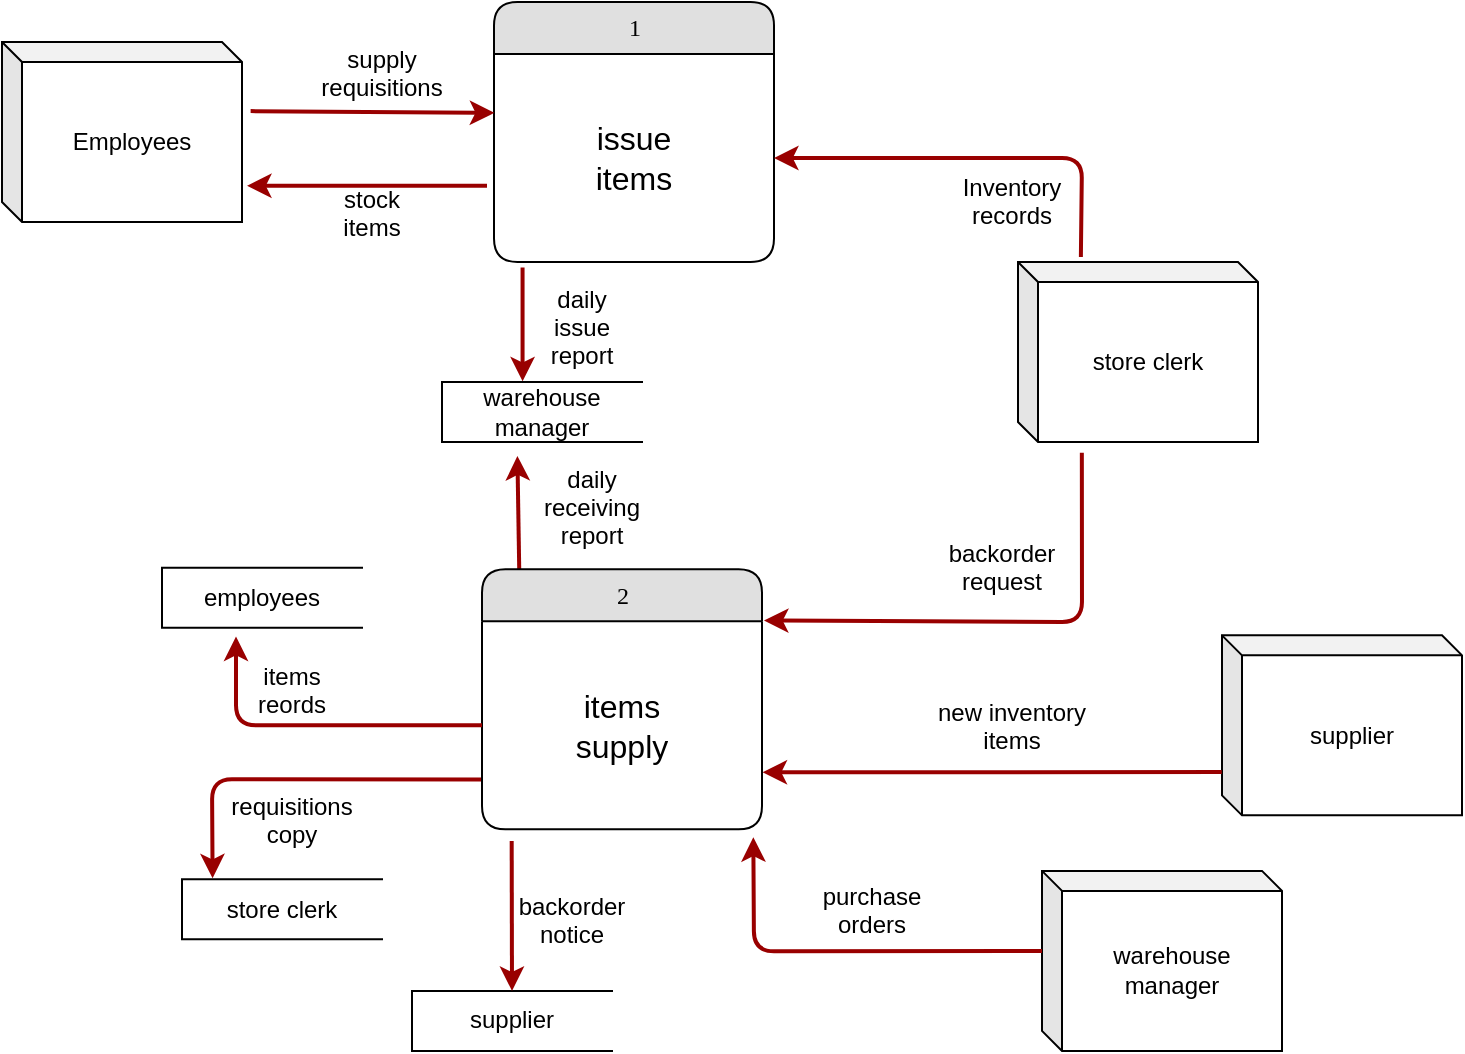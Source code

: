 <mxfile version="22.1.21" type="github">
  <diagram name="Page-1" id="52a04d89-c75d-2922-d76d-85b35f80e030">
    <mxGraphModel dx="1059" dy="605" grid="1" gridSize="10" guides="1" tooltips="1" connect="1" arrows="1" fold="1" page="1" pageScale="1" pageWidth="1100" pageHeight="850" background="none" math="0" shadow="0">
      <root>
        <mxCell id="0" />
        <mxCell id="1" parent="0" />
        <mxCell id="WopC4PYd7FhQynQ7huu4-2" value="1" style="swimlane;html=1;fontStyle=0;childLayout=stackLayout;horizontal=1;startSize=26;fillColor=#e0e0e0;horizontalStack=0;resizeParent=1;resizeLast=0;collapsible=1;marginBottom=0;swimlaneFillColor=#ffffff;align=center;rounded=1;shadow=0;comic=0;labelBackgroundColor=none;strokeWidth=1;fontFamily=Verdana;fontSize=12" vertex="1" parent="1">
          <mxGeometry x="396" y="40" width="140" height="130" as="geometry" />
        </mxCell>
        <mxCell id="WopC4PYd7FhQynQ7huu4-3" value="issue&lt;br style=&quot;font-size: 16px;&quot;&gt;items" style="text;html=1;strokeColor=none;fillColor=none;spacingLeft=4;spacingRight=4;whiteSpace=wrap;overflow=hidden;rotatable=0;points=[[0,0.5],[1,0.5]];portConstraint=eastwest;align=center;verticalAlign=middle;fontSize=16;" vertex="1" parent="WopC4PYd7FhQynQ7huu4-2">
          <mxGeometry y="26" width="140" height="104" as="geometry" />
        </mxCell>
        <mxCell id="WopC4PYd7FhQynQ7huu4-4" value="Employees" style="shape=cube;whiteSpace=wrap;html=1;boundedLbl=1;backgroundOutline=1;darkOpacity=0.05;darkOpacity2=0.1;size=10;" vertex="1" parent="1">
          <mxGeometry x="150" y="60" width="120" height="90" as="geometry" />
        </mxCell>
        <mxCell id="WopC4PYd7FhQynQ7huu4-5" value="store clerk" style="shape=cube;whiteSpace=wrap;html=1;boundedLbl=1;backgroundOutline=1;darkOpacity=0.05;darkOpacity2=0.1;size=10;" vertex="1" parent="1">
          <mxGeometry x="658" y="170" width="120" height="90" as="geometry" />
        </mxCell>
        <mxCell id="WopC4PYd7FhQynQ7huu4-6" value="supplier" style="shape=cube;whiteSpace=wrap;html=1;boundedLbl=1;backgroundOutline=1;darkOpacity=0.05;darkOpacity2=0.1;size=10;" vertex="1" parent="1">
          <mxGeometry x="760" y="356.67" width="120" height="90" as="geometry" />
        </mxCell>
        <mxCell id="WopC4PYd7FhQynQ7huu4-7" value="warehouse manager" style="shape=cube;whiteSpace=wrap;html=1;boundedLbl=1;backgroundOutline=1;darkOpacity=0.05;darkOpacity2=0.1;size=10;" vertex="1" parent="1">
          <mxGeometry x="670" y="474.44" width="120" height="90" as="geometry" />
        </mxCell>
        <mxCell id="WopC4PYd7FhQynQ7huu4-32" value="" style="edgeStyle=none;noEdgeStyle=1;strokeColor=#990000;strokeWidth=2;entryX=0.001;entryY=0.283;entryDx=0;entryDy=0;exitX=1.036;exitY=0.384;exitDx=0;exitDy=0;exitPerimeter=0;entryPerimeter=0;" edge="1" parent="1" source="WopC4PYd7FhQynQ7huu4-4" target="WopC4PYd7FhQynQ7huu4-3">
          <mxGeometry width="100" height="100" relative="1" as="geometry">
            <mxPoint x="290" y="118" as="sourcePoint" />
            <mxPoint x="320" y="120" as="targetPoint" />
          </mxGeometry>
        </mxCell>
        <mxCell id="WopC4PYd7FhQynQ7huu4-33" value="supply&#xa;requisitions" style="text;spacingTop=-5;align=center" vertex="1" parent="1">
          <mxGeometry x="325" y="60" width="30" height="20" as="geometry" />
        </mxCell>
        <mxCell id="WopC4PYd7FhQynQ7huu4-34" value="" style="edgeStyle=none;noEdgeStyle=1;strokeColor=#990000;strokeWidth=2;exitX=0;exitY=0.76;exitDx=0;exitDy=0;exitPerimeter=0;entryX=0.153;entryY=-0.017;entryDx=0;entryDy=0;entryPerimeter=0;" edge="1" parent="1" source="WopC4PYd7FhQynQ7huu4-60" target="WopC4PYd7FhQynQ7huu4-53">
          <mxGeometry width="100" height="100" relative="1" as="geometry">
            <mxPoint x="750" y="388.67" as="sourcePoint" />
            <mxPoint x="827" y="348.67" as="targetPoint" />
            <Array as="points">
              <mxPoint x="255" y="428.67" />
            </Array>
          </mxGeometry>
        </mxCell>
        <mxCell id="WopC4PYd7FhQynQ7huu4-35" value="requisitions&#xa;copy" style="text;spacingTop=-5;align=center" vertex="1" parent="1">
          <mxGeometry x="280" y="433.67" width="30" height="20" as="geometry" />
        </mxCell>
        <mxCell id="WopC4PYd7FhQynQ7huu4-36" value="" style="edgeStyle=none;noEdgeStyle=1;strokeColor=#990000;strokeWidth=2;entryX=1;entryY=0.5;entryDx=0;entryDy=0;exitX=0.262;exitY=-0.028;exitDx=0;exitDy=0;exitPerimeter=0;" edge="1" parent="1" source="WopC4PYd7FhQynQ7huu4-5" target="WopC4PYd7FhQynQ7huu4-3">
          <mxGeometry width="100" height="100" relative="1" as="geometry">
            <mxPoint x="570" y="160" as="sourcePoint" />
            <mxPoint x="650" y="160" as="targetPoint" />
            <Array as="points">
              <mxPoint x="690" y="118" />
            </Array>
          </mxGeometry>
        </mxCell>
        <mxCell id="WopC4PYd7FhQynQ7huu4-37" value="Inventory &#xa;records" style="text;spacingTop=-5;align=center" vertex="1" parent="1">
          <mxGeometry x="640" y="124" width="30" height="20" as="geometry" />
        </mxCell>
        <mxCell id="WopC4PYd7FhQynQ7huu4-38" value="" style="edgeStyle=none;noEdgeStyle=1;strokeColor=#990000;strokeWidth=2;entryX=1.007;entryY=-0.004;entryDx=0;entryDy=0;entryPerimeter=0;exitX=0.266;exitY=1.06;exitDx=0;exitDy=0;exitPerimeter=0;" edge="1" parent="1" source="WopC4PYd7FhQynQ7huu4-5" target="WopC4PYd7FhQynQ7huu4-60">
          <mxGeometry width="100" height="100" relative="1" as="geometry">
            <mxPoint x="280" y="320" as="sourcePoint" />
            <mxPoint x="360" y="320" as="targetPoint" />
            <Array as="points">
              <mxPoint x="690" y="350" />
            </Array>
          </mxGeometry>
        </mxCell>
        <mxCell id="WopC4PYd7FhQynQ7huu4-43" value="stock&#xa;items" style="text;spacingTop=-5;align=center" vertex="1" parent="1">
          <mxGeometry x="320" y="130" width="30" height="40" as="geometry" />
        </mxCell>
        <mxCell id="WopC4PYd7FhQynQ7huu4-44" value="" style="edgeStyle=none;noEdgeStyle=1;strokeColor=#990000;strokeWidth=2;entryX=0.969;entryY=1.038;entryDx=0;entryDy=0;entryPerimeter=0;exitX=0;exitY=0;exitDx=0;exitDy=40;exitPerimeter=0;" edge="1" parent="1" source="WopC4PYd7FhQynQ7huu4-7" target="WopC4PYd7FhQynQ7huu4-60">
          <mxGeometry width="100" height="100" relative="1" as="geometry">
            <mxPoint x="600" y="579.04" as="sourcePoint" />
            <mxPoint x="680" y="579.04" as="targetPoint" />
            <Array as="points">
              <mxPoint x="526" y="514.67" />
            </Array>
          </mxGeometry>
        </mxCell>
        <mxCell id="WopC4PYd7FhQynQ7huu4-45" value="purchase&#xa;orders" style="text;spacingTop=-5;align=center" vertex="1" parent="1">
          <mxGeometry x="570" y="478.67" width="30" height="20" as="geometry" />
        </mxCell>
        <mxCell id="WopC4PYd7FhQynQ7huu4-46" value="" style="edgeStyle=none;noEdgeStyle=1;strokeColor=#990000;strokeWidth=2;exitX=-0.001;exitY=0.759;exitDx=0;exitDy=0;exitPerimeter=0;entryX=1.002;entryY=0.726;entryDx=0;entryDy=0;entryPerimeter=0;" edge="1" parent="1" source="WopC4PYd7FhQynQ7huu4-6" target="WopC4PYd7FhQynQ7huu4-60">
          <mxGeometry width="100" height="100" relative="1" as="geometry">
            <mxPoint x="661.56" y="425.22" as="sourcePoint" />
            <mxPoint x="530.0" y="424.996" as="targetPoint" />
          </mxGeometry>
        </mxCell>
        <mxCell id="WopC4PYd7FhQynQ7huu4-47" value="new inventory&#xa;items" style="text;spacingTop=-5;align=center" vertex="1" parent="1">
          <mxGeometry x="640" y="386.67" width="30" height="20" as="geometry" />
        </mxCell>
        <mxCell id="WopC4PYd7FhQynQ7huu4-48" value="" style="edgeStyle=none;noEdgeStyle=1;strokeColor=#990000;strokeWidth=2;exitX=0.102;exitY=1.027;exitDx=0;exitDy=0;exitPerimeter=0;entryX=0.403;entryY=-0.011;entryDx=0;entryDy=0;entryPerimeter=0;" edge="1" parent="1" source="WopC4PYd7FhQynQ7huu4-3" target="WopC4PYd7FhQynQ7huu4-55">
          <mxGeometry width="100" height="100" relative="1" as="geometry">
            <mxPoint x="320" y="300.0" as="sourcePoint" />
            <mxPoint x="400" y="300.0" as="targetPoint" />
          </mxGeometry>
        </mxCell>
        <mxCell id="WopC4PYd7FhQynQ7huu4-49" value="daily &#xa;receiving&#xa;report" style="text;spacingTop=-5;align=center" vertex="1" parent="1">
          <mxGeometry x="430" y="270.0" width="30" height="20" as="geometry" />
        </mxCell>
        <mxCell id="WopC4PYd7FhQynQ7huu4-50" value="" style="edgeStyle=none;noEdgeStyle=1;strokeColor=#990000;strokeWidth=2;entryX=0.377;entryY=1.233;entryDx=0;entryDy=0;exitX=0.133;exitY=0.002;exitDx=0;exitDy=0;exitPerimeter=0;entryPerimeter=0;" edge="1" parent="1" source="WopC4PYd7FhQynQ7huu4-59" target="WopC4PYd7FhQynQ7huu4-55">
          <mxGeometry width="100" height="100" relative="1" as="geometry">
            <mxPoint x="485" y="320" as="sourcePoint" />
            <mxPoint x="484" y="300.0" as="targetPoint" />
          </mxGeometry>
        </mxCell>
        <mxCell id="WopC4PYd7FhQynQ7huu4-51" value="daily &#xa;issue&#xa;report" style="text;spacingTop=-5;align=center" vertex="1" parent="1">
          <mxGeometry x="425" y="180" width="30" height="20" as="geometry" />
        </mxCell>
        <mxCell id="WopC4PYd7FhQynQ7huu4-52" value="employees" style="html=1;dashed=0;whiteSpace=wrap;shape=partialRectangle;right=0;" vertex="1" parent="1">
          <mxGeometry x="230" y="322.87" width="100" height="30" as="geometry" />
        </mxCell>
        <mxCell id="WopC4PYd7FhQynQ7huu4-53" value="store clerk" style="html=1;dashed=0;whiteSpace=wrap;shape=partialRectangle;right=0;" vertex="1" parent="1">
          <mxGeometry x="240" y="478.67" width="100" height="30" as="geometry" />
        </mxCell>
        <mxCell id="WopC4PYd7FhQynQ7huu4-54" value="supplier" style="html=1;dashed=0;whiteSpace=wrap;shape=partialRectangle;right=0;" vertex="1" parent="1">
          <mxGeometry x="355" y="534.44" width="100" height="30" as="geometry" />
        </mxCell>
        <mxCell id="WopC4PYd7FhQynQ7huu4-55" value="warehouse manager" style="html=1;dashed=0;whiteSpace=wrap;shape=partialRectangle;right=0;" vertex="1" parent="1">
          <mxGeometry x="370" y="230.0" width="100" height="30" as="geometry" />
        </mxCell>
        <mxCell id="WopC4PYd7FhQynQ7huu4-59" value="2" style="swimlane;html=1;fontStyle=0;childLayout=stackLayout;horizontal=1;startSize=26;fillColor=#e0e0e0;horizontalStack=0;resizeParent=1;resizeLast=0;collapsible=1;marginBottom=0;swimlaneFillColor=#ffffff;align=center;rounded=1;shadow=0;comic=0;labelBackgroundColor=none;strokeWidth=1;fontFamily=Verdana;fontSize=12" vertex="1" parent="1">
          <mxGeometry x="390" y="323.67" width="140" height="130" as="geometry" />
        </mxCell>
        <mxCell id="WopC4PYd7FhQynQ7huu4-60" value="items&lt;br&gt;supply" style="text;html=1;strokeColor=none;fillColor=none;spacingLeft=4;spacingRight=4;whiteSpace=wrap;overflow=hidden;rotatable=0;points=[[0,0.5],[1,0.5]];portConstraint=eastwest;align=center;verticalAlign=middle;fontSize=16;" vertex="1" parent="WopC4PYd7FhQynQ7huu4-59">
          <mxGeometry y="26" width="140" height="104" as="geometry" />
        </mxCell>
        <mxCell id="WopC4PYd7FhQynQ7huu4-61" value="" style="edgeStyle=none;noEdgeStyle=1;strokeColor=#990000;strokeWidth=2;entryX=0.37;entryY=1.145;entryDx=0;entryDy=0;entryPerimeter=0;exitX=0;exitY=0.5;exitDx=0;exitDy=0;" edge="1" parent="1" source="WopC4PYd7FhQynQ7huu4-60" target="WopC4PYd7FhQynQ7huu4-52">
          <mxGeometry width="100" height="100" relative="1" as="geometry">
            <mxPoint x="474" y="276.67" as="sourcePoint" />
            <mxPoint x="350" y="278.67" as="targetPoint" />
            <Array as="points">
              <mxPoint x="267" y="401.67" />
            </Array>
          </mxGeometry>
        </mxCell>
        <mxCell id="WopC4PYd7FhQynQ7huu4-62" value="items&#xa;reords" style="text;spacingTop=-5;align=center" vertex="1" parent="1">
          <mxGeometry x="280" y="368.67" width="30" height="20" as="geometry" />
        </mxCell>
        <mxCell id="WopC4PYd7FhQynQ7huu4-63" value="" style="edgeStyle=none;noEdgeStyle=1;strokeColor=#990000;strokeWidth=2;entryX=0.5;entryY=0;entryDx=0;entryDy=0;exitX=0.106;exitY=1.056;exitDx=0;exitDy=0;exitPerimeter=0;" edge="1" parent="1" source="WopC4PYd7FhQynQ7huu4-60" target="WopC4PYd7FhQynQ7huu4-54">
          <mxGeometry width="100" height="100" relative="1" as="geometry">
            <mxPoint x="790" y="413.27" as="sourcePoint" />
            <mxPoint x="870" y="413.27" as="targetPoint" />
          </mxGeometry>
        </mxCell>
        <mxCell id="WopC4PYd7FhQynQ7huu4-64" value="backorder &#xa;notice" style="text;spacingTop=-5;align=center" vertex="1" parent="1">
          <mxGeometry x="420" y="483.67" width="30" height="20" as="geometry" />
        </mxCell>
        <mxCell id="WopC4PYd7FhQynQ7huu4-65" value="backorder &#xa;request" style="text;spacingTop=-5;align=center" vertex="1" parent="1">
          <mxGeometry x="635" y="307" width="30" height="10" as="geometry" />
        </mxCell>
        <mxCell id="WopC4PYd7FhQynQ7huu4-71" value="" style="edgeStyle=none;noEdgeStyle=1;strokeColor=#990000;strokeWidth=2;exitX=-0.025;exitY=0.634;exitDx=0;exitDy=0;exitPerimeter=0;entryX=1.021;entryY=0.799;entryDx=0;entryDy=0;entryPerimeter=0;" edge="1" parent="1" source="WopC4PYd7FhQynQ7huu4-3" target="WopC4PYd7FhQynQ7huu4-4">
          <mxGeometry width="100" height="100" relative="1" as="geometry">
            <mxPoint x="770" y="435" as="sourcePoint" />
            <mxPoint x="540" y="435" as="targetPoint" />
          </mxGeometry>
        </mxCell>
      </root>
    </mxGraphModel>
  </diagram>
</mxfile>
